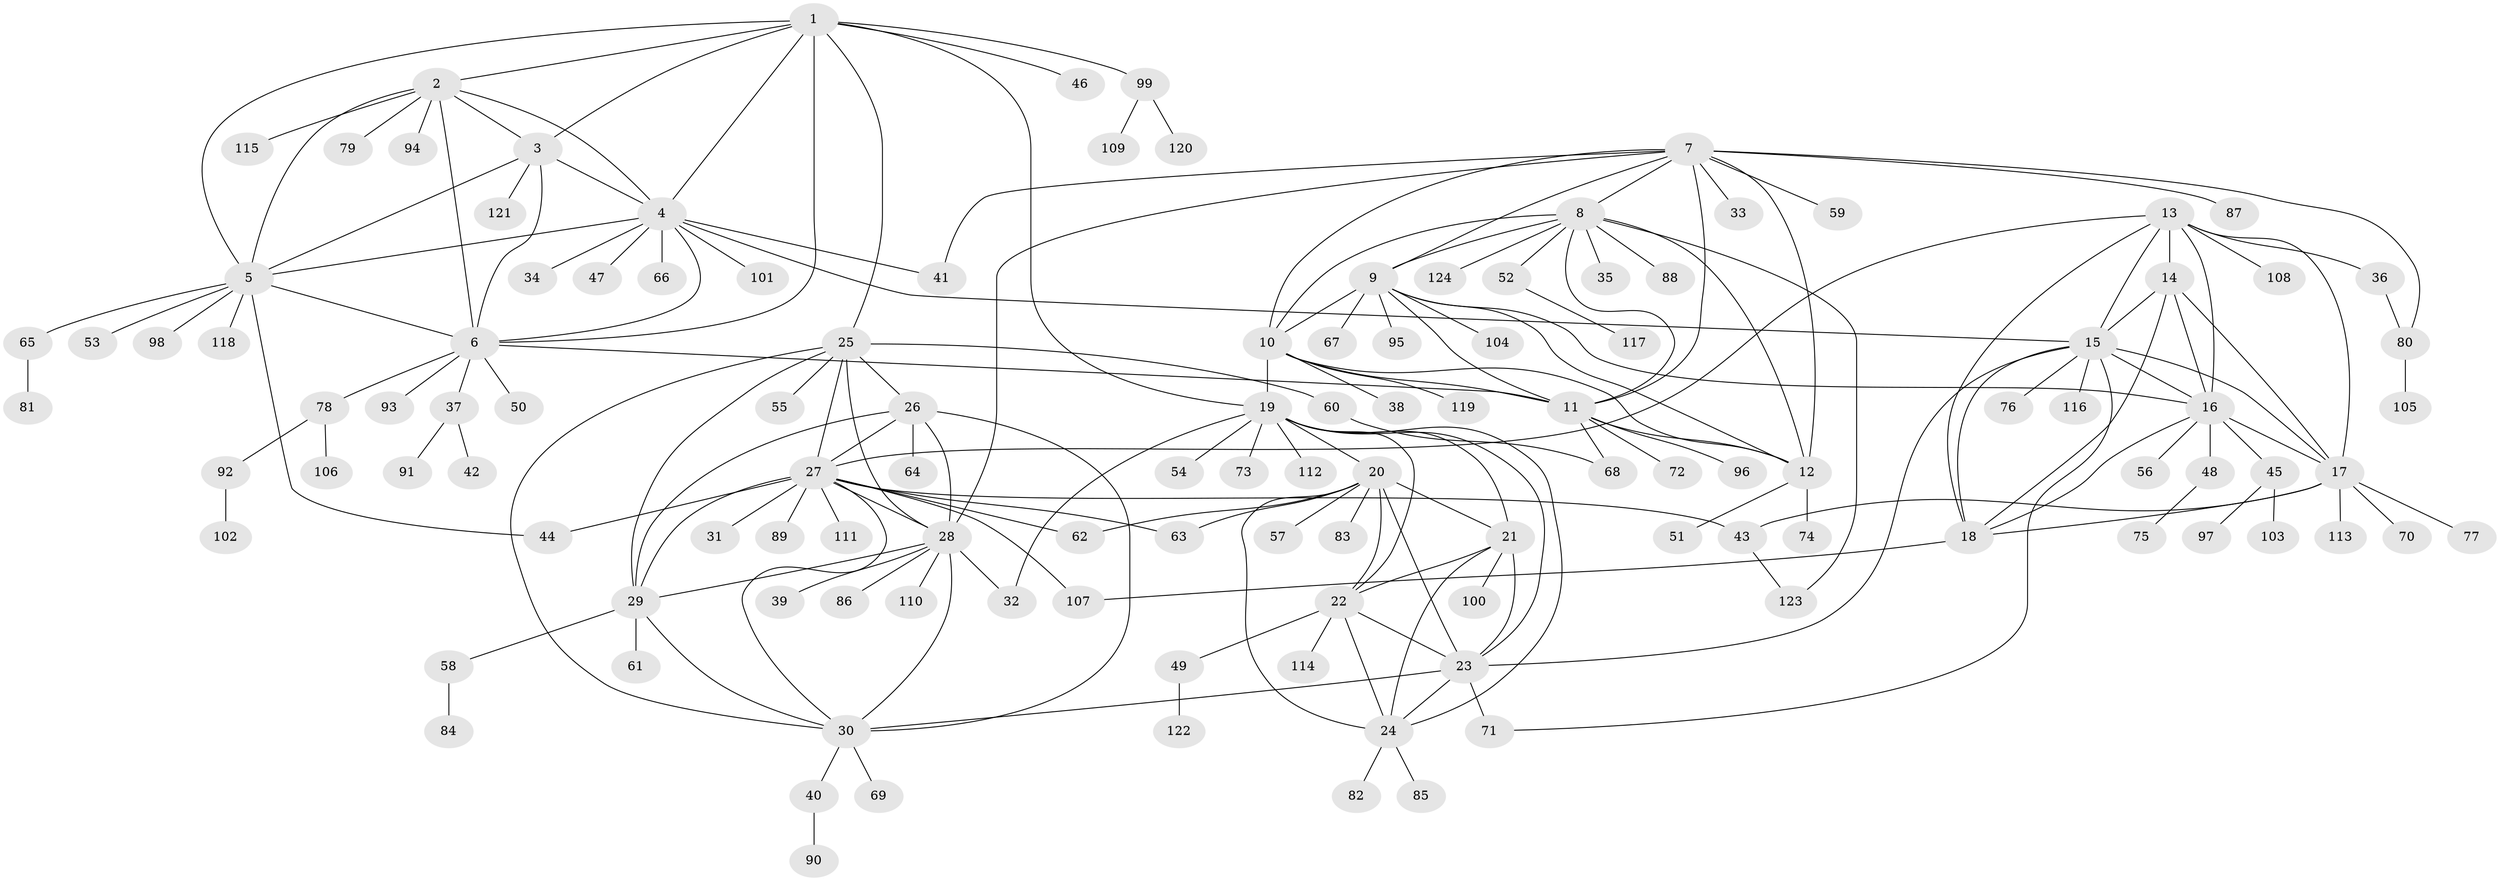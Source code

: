 // coarse degree distribution, {5: 0.03225806451612903, 6: 0.03225806451612903, 2: 0.03225806451612903, 1: 0.8225806451612904, 9: 0.016129032258064516, 8: 0.016129032258064516, 11: 0.016129032258064516, 12: 0.016129032258064516, 19: 0.016129032258064516}
// Generated by graph-tools (version 1.1) at 2025/57/03/04/25 21:57:20]
// undirected, 124 vertices, 190 edges
graph export_dot {
graph [start="1"]
  node [color=gray90,style=filled];
  1;
  2;
  3;
  4;
  5;
  6;
  7;
  8;
  9;
  10;
  11;
  12;
  13;
  14;
  15;
  16;
  17;
  18;
  19;
  20;
  21;
  22;
  23;
  24;
  25;
  26;
  27;
  28;
  29;
  30;
  31;
  32;
  33;
  34;
  35;
  36;
  37;
  38;
  39;
  40;
  41;
  42;
  43;
  44;
  45;
  46;
  47;
  48;
  49;
  50;
  51;
  52;
  53;
  54;
  55;
  56;
  57;
  58;
  59;
  60;
  61;
  62;
  63;
  64;
  65;
  66;
  67;
  68;
  69;
  70;
  71;
  72;
  73;
  74;
  75;
  76;
  77;
  78;
  79;
  80;
  81;
  82;
  83;
  84;
  85;
  86;
  87;
  88;
  89;
  90;
  91;
  92;
  93;
  94;
  95;
  96;
  97;
  98;
  99;
  100;
  101;
  102;
  103;
  104;
  105;
  106;
  107;
  108;
  109;
  110;
  111;
  112;
  113;
  114;
  115;
  116;
  117;
  118;
  119;
  120;
  121;
  122;
  123;
  124;
  1 -- 2;
  1 -- 3;
  1 -- 4;
  1 -- 5;
  1 -- 6;
  1 -- 19;
  1 -- 25;
  1 -- 46;
  1 -- 99;
  2 -- 3;
  2 -- 4;
  2 -- 5;
  2 -- 6;
  2 -- 79;
  2 -- 94;
  2 -- 115;
  3 -- 4;
  3 -- 5;
  3 -- 6;
  3 -- 121;
  4 -- 5;
  4 -- 6;
  4 -- 15;
  4 -- 34;
  4 -- 41;
  4 -- 47;
  4 -- 66;
  4 -- 101;
  5 -- 6;
  5 -- 44;
  5 -- 53;
  5 -- 65;
  5 -- 98;
  5 -- 118;
  6 -- 11;
  6 -- 37;
  6 -- 50;
  6 -- 78;
  6 -- 93;
  7 -- 8;
  7 -- 9;
  7 -- 10;
  7 -- 11;
  7 -- 12;
  7 -- 28;
  7 -- 33;
  7 -- 41;
  7 -- 59;
  7 -- 80;
  7 -- 87;
  8 -- 9;
  8 -- 10;
  8 -- 11;
  8 -- 12;
  8 -- 35;
  8 -- 52;
  8 -- 88;
  8 -- 123;
  8 -- 124;
  9 -- 10;
  9 -- 11;
  9 -- 12;
  9 -- 16;
  9 -- 67;
  9 -- 95;
  9 -- 104;
  10 -- 11;
  10 -- 12;
  10 -- 19;
  10 -- 38;
  10 -- 119;
  11 -- 12;
  11 -- 68;
  11 -- 72;
  11 -- 96;
  12 -- 51;
  12 -- 74;
  13 -- 14;
  13 -- 15;
  13 -- 16;
  13 -- 17;
  13 -- 18;
  13 -- 27;
  13 -- 36;
  13 -- 108;
  14 -- 15;
  14 -- 16;
  14 -- 17;
  14 -- 18;
  15 -- 16;
  15 -- 17;
  15 -- 18;
  15 -- 23;
  15 -- 71;
  15 -- 76;
  15 -- 116;
  16 -- 17;
  16 -- 18;
  16 -- 45;
  16 -- 48;
  16 -- 56;
  17 -- 18;
  17 -- 43;
  17 -- 70;
  17 -- 77;
  17 -- 113;
  18 -- 107;
  19 -- 20;
  19 -- 21;
  19 -- 22;
  19 -- 23;
  19 -- 24;
  19 -- 32;
  19 -- 54;
  19 -- 73;
  19 -- 112;
  20 -- 21;
  20 -- 22;
  20 -- 23;
  20 -- 24;
  20 -- 57;
  20 -- 62;
  20 -- 63;
  20 -- 83;
  21 -- 22;
  21 -- 23;
  21 -- 24;
  21 -- 100;
  22 -- 23;
  22 -- 24;
  22 -- 49;
  22 -- 114;
  23 -- 24;
  23 -- 30;
  23 -- 71;
  24 -- 82;
  24 -- 85;
  25 -- 26;
  25 -- 27;
  25 -- 28;
  25 -- 29;
  25 -- 30;
  25 -- 55;
  25 -- 60;
  26 -- 27;
  26 -- 28;
  26 -- 29;
  26 -- 30;
  26 -- 64;
  27 -- 28;
  27 -- 29;
  27 -- 30;
  27 -- 31;
  27 -- 43;
  27 -- 44;
  27 -- 62;
  27 -- 63;
  27 -- 89;
  27 -- 107;
  27 -- 111;
  28 -- 29;
  28 -- 30;
  28 -- 32;
  28 -- 39;
  28 -- 86;
  28 -- 110;
  29 -- 30;
  29 -- 58;
  29 -- 61;
  30 -- 40;
  30 -- 69;
  36 -- 80;
  37 -- 42;
  37 -- 91;
  40 -- 90;
  43 -- 123;
  45 -- 97;
  45 -- 103;
  48 -- 75;
  49 -- 122;
  52 -- 117;
  58 -- 84;
  60 -- 68;
  65 -- 81;
  78 -- 92;
  78 -- 106;
  80 -- 105;
  92 -- 102;
  99 -- 109;
  99 -- 120;
}
